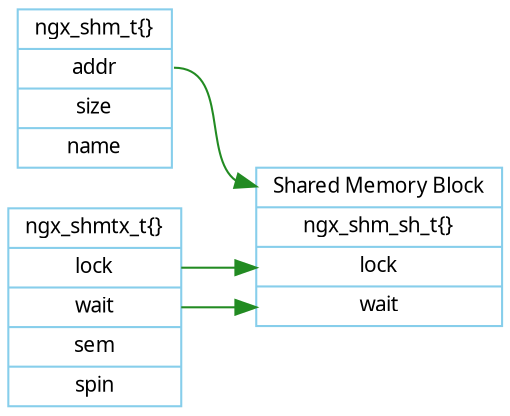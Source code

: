 digraph atomic_lock {

   rankdir=LR;
   node [shape=record, color=skyblue, fontname="Verdana", fontsize=10];
   edge [color=forestgreen, fontname="Verdana", fontsize=10];
   

   ngx_shm_t [label="<head>ngx_shm_t\{\}|<addr>addr|size|name"];

   ngx_shmtx_t [label="<head>ngx_shmtx_t\{\}|<lock>lock|<wait>wait|sem|spin"];
   ngx_shm_sh_t [label="<head>Shared Memory Block|ngx_shm_sh_t\{\}|<lock>lock|<wait>wait"];

   ngx_shm_t:addr -> ngx_shm_sh_t:head;

   ngx_shmtx_t:lock -> ngx_shm_sh_t:lock;
   ngx_shmtx_t:wait -> ngx_shm_sh_t:wait;
}